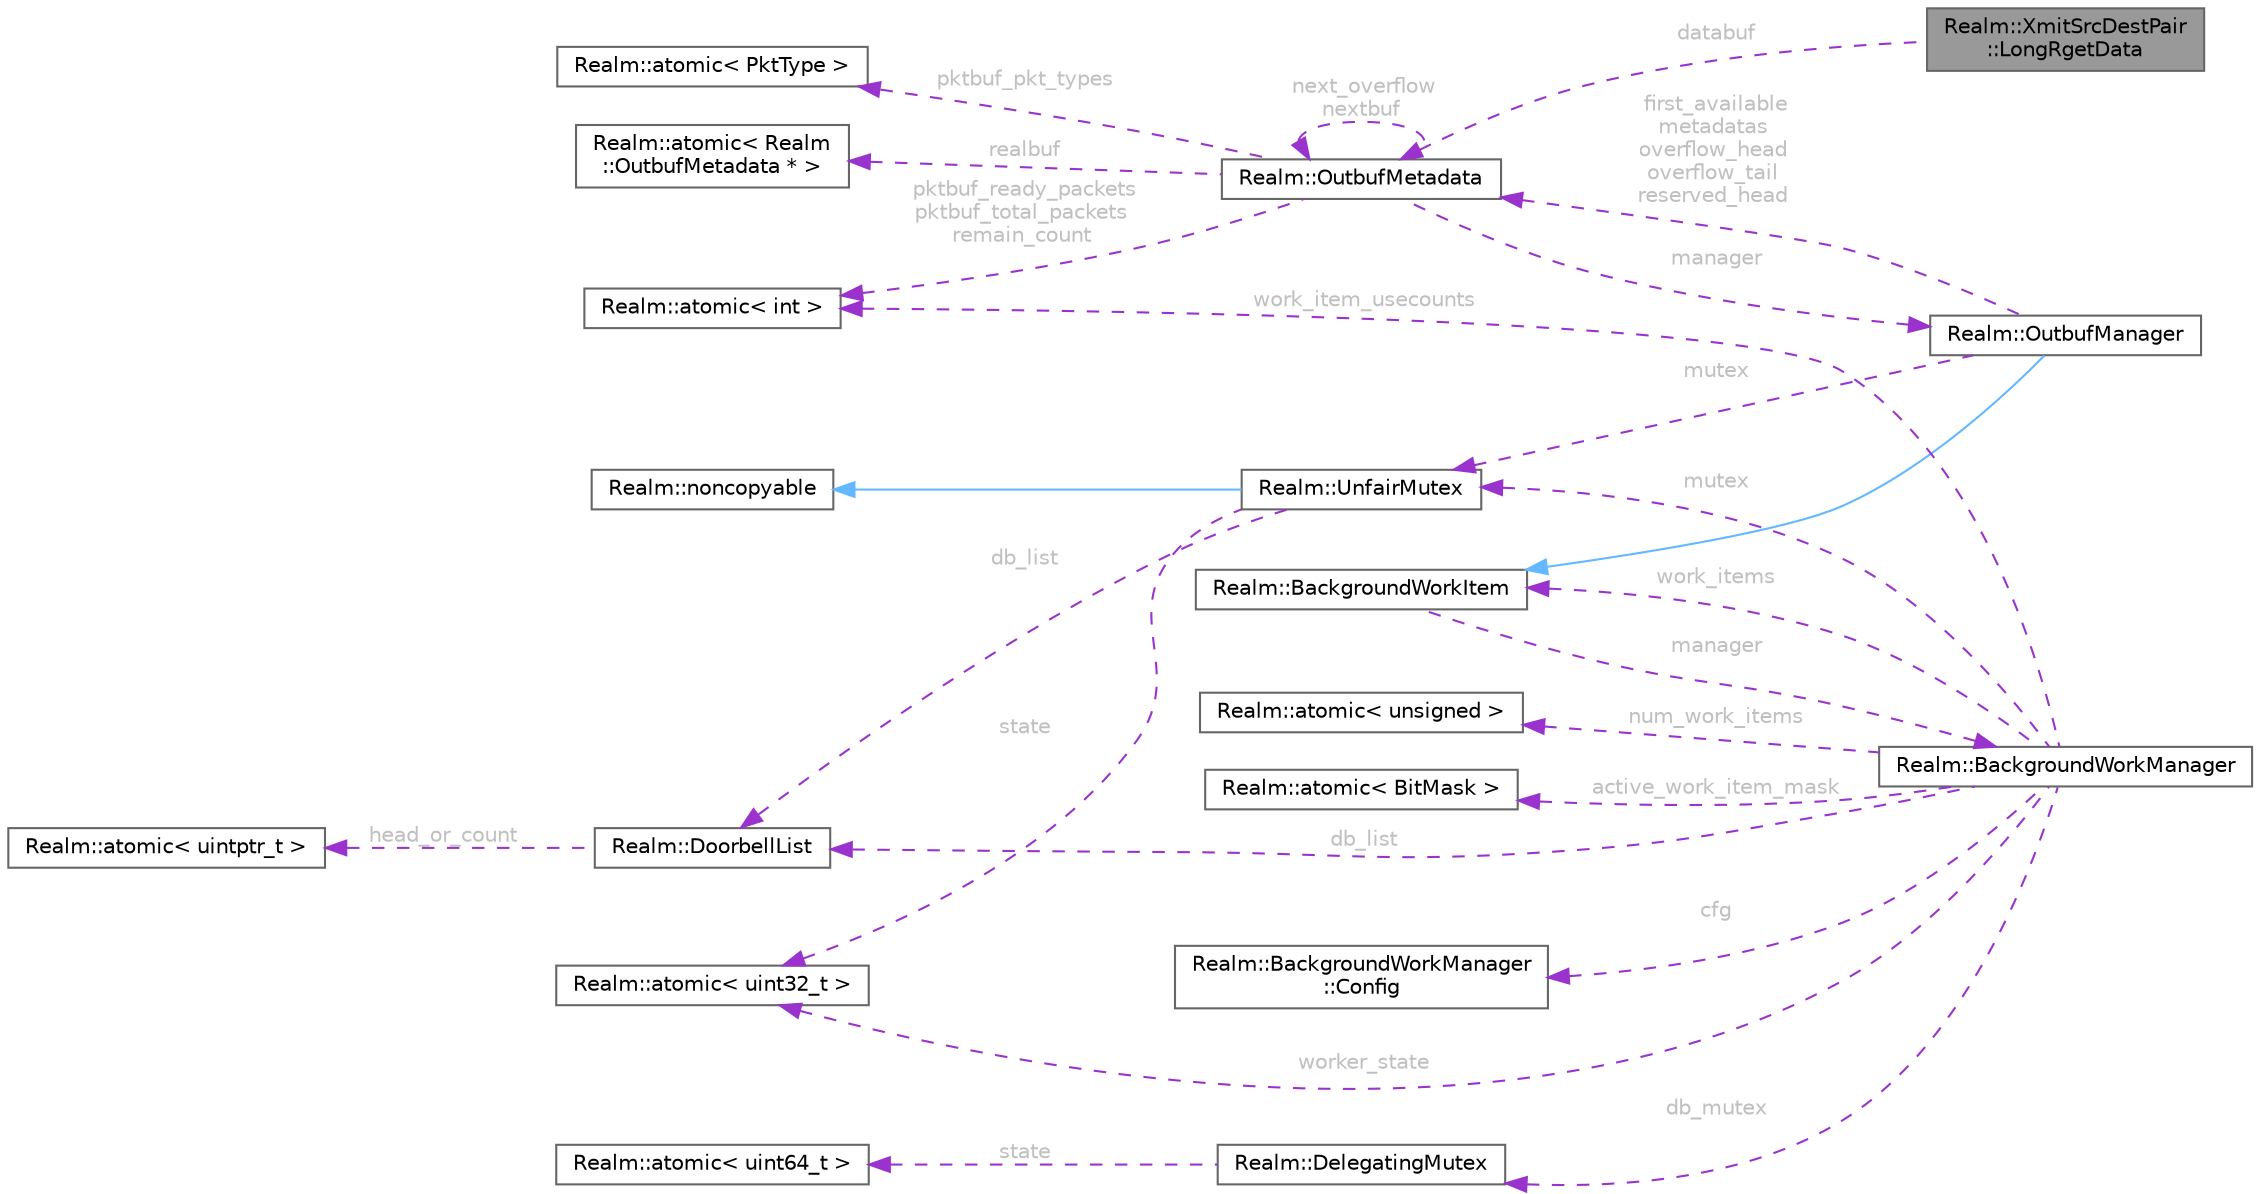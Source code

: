 digraph "Realm::XmitSrcDestPair::LongRgetData"
{
 // LATEX_PDF_SIZE
  bgcolor="transparent";
  edge [fontname=Helvetica,fontsize=10,labelfontname=Helvetica,labelfontsize=10];
  node [fontname=Helvetica,fontsize=10,shape=box,height=0.2,width=0.4];
  rankdir="LR";
  Node1 [id="Node000001",label="Realm::XmitSrcDestPair\l::LongRgetData",height=0.2,width=0.4,color="gray40", fillcolor="grey60", style="filled", fontcolor="black",tooltip=" "];
  Node2 -> Node1 [id="edge1_Node000001_Node000002",dir="back",color="darkorchid3",style="dashed",tooltip=" ",label=" databuf",fontcolor="grey" ];
  Node2 [id="Node000002",label="Realm::OutbufMetadata",height=0.2,width=0.4,color="gray40", fillcolor="white", style="filled",URL="$classRealm_1_1OutbufMetadata.html",tooltip=" "];
  Node3 -> Node2 [id="edge2_Node000002_Node000003",dir="back",color="darkorchid3",style="dashed",tooltip=" ",label=" manager",fontcolor="grey" ];
  Node3 [id="Node000003",label="Realm::OutbufManager",height=0.2,width=0.4,color="gray40", fillcolor="white", style="filled",URL="$classRealm_1_1OutbufManager.html",tooltip=" "];
  Node4 -> Node3 [id="edge3_Node000003_Node000004",dir="back",color="steelblue1",style="solid",tooltip=" "];
  Node4 [id="Node000004",label="Realm::BackgroundWorkItem",height=0.2,width=0.4,color="gray40", fillcolor="white", style="filled",URL="$classRealm_1_1BackgroundWorkItem.html",tooltip=" "];
  Node5 -> Node4 [id="edge4_Node000004_Node000005",dir="back",color="darkorchid3",style="dashed",tooltip=" ",label=" manager",fontcolor="grey" ];
  Node5 [id="Node000005",label="Realm::BackgroundWorkManager",height=0.2,width=0.4,color="gray40", fillcolor="white", style="filled",URL="$classRealm_1_1BackgroundWorkManager.html",tooltip=" "];
  Node6 -> Node5 [id="edge5_Node000005_Node000006",dir="back",color="darkorchid3",style="dashed",tooltip=" ",label=" cfg",fontcolor="grey" ];
  Node6 [id="Node000006",label="Realm::BackgroundWorkManager\l::Config",height=0.2,width=0.4,color="gray40", fillcolor="white", style="filled",URL="$structRealm_1_1BackgroundWorkManager_1_1Config.html",tooltip=" "];
  Node7 -> Node5 [id="edge6_Node000005_Node000007",dir="back",color="darkorchid3",style="dashed",tooltip=" ",label=" mutex",fontcolor="grey" ];
  Node7 [id="Node000007",label="Realm::UnfairMutex",height=0.2,width=0.4,color="gray40", fillcolor="white", style="filled",URL="$classRealm_1_1UnfairMutex.html",tooltip=" "];
  Node8 -> Node7 [id="edge7_Node000007_Node000008",dir="back",color="steelblue1",style="solid",tooltip=" "];
  Node8 [id="Node000008",label="Realm::noncopyable",height=0.2,width=0.4,color="gray40", fillcolor="white", style="filled",URL="$classRealm_1_1noncopyable.html",tooltip=" "];
  Node9 -> Node7 [id="edge8_Node000007_Node000009",dir="back",color="darkorchid3",style="dashed",tooltip=" ",label=" state",fontcolor="grey" ];
  Node9 [id="Node000009",label="Realm::atomic\< uint32_t \>",height=0.2,width=0.4,color="gray40", fillcolor="white", style="filled",URL="$classRealm_1_1atomic.html",tooltip=" "];
  Node10 -> Node7 [id="edge9_Node000007_Node000010",dir="back",color="darkorchid3",style="dashed",tooltip=" ",label=" db_list",fontcolor="grey" ];
  Node10 [id="Node000010",label="Realm::DoorbellList",height=0.2,width=0.4,color="gray40", fillcolor="white", style="filled",URL="$classRealm_1_1DoorbellList.html",tooltip=" "];
  Node11 -> Node10 [id="edge10_Node000010_Node000011",dir="back",color="darkorchid3",style="dashed",tooltip=" ",label=" head_or_count",fontcolor="grey" ];
  Node11 [id="Node000011",label="Realm::atomic\< uintptr_t \>",height=0.2,width=0.4,color="gray40", fillcolor="white", style="filled",URL="$classRealm_1_1atomic.html",tooltip=" "];
  Node12 -> Node5 [id="edge11_Node000005_Node000012",dir="back",color="darkorchid3",style="dashed",tooltip=" ",label=" num_work_items",fontcolor="grey" ];
  Node12 [id="Node000012",label="Realm::atomic\< unsigned \>",height=0.2,width=0.4,color="gray40", fillcolor="white", style="filled",URL="$classRealm_1_1atomic.html",tooltip=" "];
  Node13 -> Node5 [id="edge12_Node000005_Node000013",dir="back",color="darkorchid3",style="dashed",tooltip=" ",label=" active_work_item_mask",fontcolor="grey" ];
  Node13 [id="Node000013",label="Realm::atomic\< BitMask \>",height=0.2,width=0.4,color="gray40", fillcolor="white", style="filled",URL="$classRealm_1_1atomic.html",tooltip=" "];
  Node14 -> Node5 [id="edge13_Node000005_Node000014",dir="back",color="darkorchid3",style="dashed",tooltip=" ",label=" work_item_usecounts",fontcolor="grey" ];
  Node14 [id="Node000014",label="Realm::atomic\< int \>",height=0.2,width=0.4,color="gray40", fillcolor="white", style="filled",URL="$classRealm_1_1atomic.html",tooltip=" "];
  Node4 -> Node5 [id="edge14_Node000005_Node000004",dir="back",color="darkorchid3",style="dashed",tooltip=" ",label=" work_items",fontcolor="grey" ];
  Node9 -> Node5 [id="edge15_Node000005_Node000009",dir="back",color="darkorchid3",style="dashed",tooltip=" ",label=" worker_state",fontcolor="grey" ];
  Node15 -> Node5 [id="edge16_Node000005_Node000015",dir="back",color="darkorchid3",style="dashed",tooltip=" ",label=" db_mutex",fontcolor="grey" ];
  Node15 [id="Node000015",label="Realm::DelegatingMutex",height=0.2,width=0.4,color="gray40", fillcolor="white", style="filled",URL="$classRealm_1_1DelegatingMutex.html",tooltip=" "];
  Node16 -> Node15 [id="edge17_Node000015_Node000016",dir="back",color="darkorchid3",style="dashed",tooltip=" ",label=" state",fontcolor="grey" ];
  Node16 [id="Node000016",label="Realm::atomic\< uint64_t \>",height=0.2,width=0.4,color="gray40", fillcolor="white", style="filled",URL="$classRealm_1_1atomic.html",tooltip=" "];
  Node10 -> Node5 [id="edge18_Node000005_Node000010",dir="back",color="darkorchid3",style="dashed",tooltip=" ",label=" db_list",fontcolor="grey" ];
  Node2 -> Node3 [id="edge19_Node000003_Node000002",dir="back",color="darkorchid3",style="dashed",tooltip=" ",label=" first_available\nmetadatas\noverflow_head\noverflow_tail\nreserved_head",fontcolor="grey" ];
  Node7 -> Node3 [id="edge20_Node000003_Node000007",dir="back",color="darkorchid3",style="dashed",tooltip=" ",label=" mutex",fontcolor="grey" ];
  Node2 -> Node2 [id="edge21_Node000002_Node000002",dir="back",color="darkorchid3",style="dashed",tooltip=" ",label=" next_overflow\nnextbuf",fontcolor="grey" ];
  Node17 -> Node2 [id="edge22_Node000002_Node000017",dir="back",color="darkorchid3",style="dashed",tooltip=" ",label=" realbuf",fontcolor="grey" ];
  Node17 [id="Node000017",label="Realm::atomic\< Realm\l::OutbufMetadata * \>",height=0.2,width=0.4,color="gray40", fillcolor="white", style="filled",URL="$classRealm_1_1atomic.html",tooltip=" "];
  Node14 -> Node2 [id="edge23_Node000002_Node000014",dir="back",color="darkorchid3",style="dashed",tooltip=" ",label=" pktbuf_ready_packets\npktbuf_total_packets\nremain_count",fontcolor="grey" ];
  Node18 -> Node2 [id="edge24_Node000002_Node000018",dir="back",color="darkorchid3",style="dashed",tooltip=" ",label=" pktbuf_pkt_types",fontcolor="grey" ];
  Node18 [id="Node000018",label="Realm::atomic\< PktType \>",height=0.2,width=0.4,color="gray40", fillcolor="white", style="filled",URL="$classRealm_1_1atomic.html",tooltip=" "];
}
